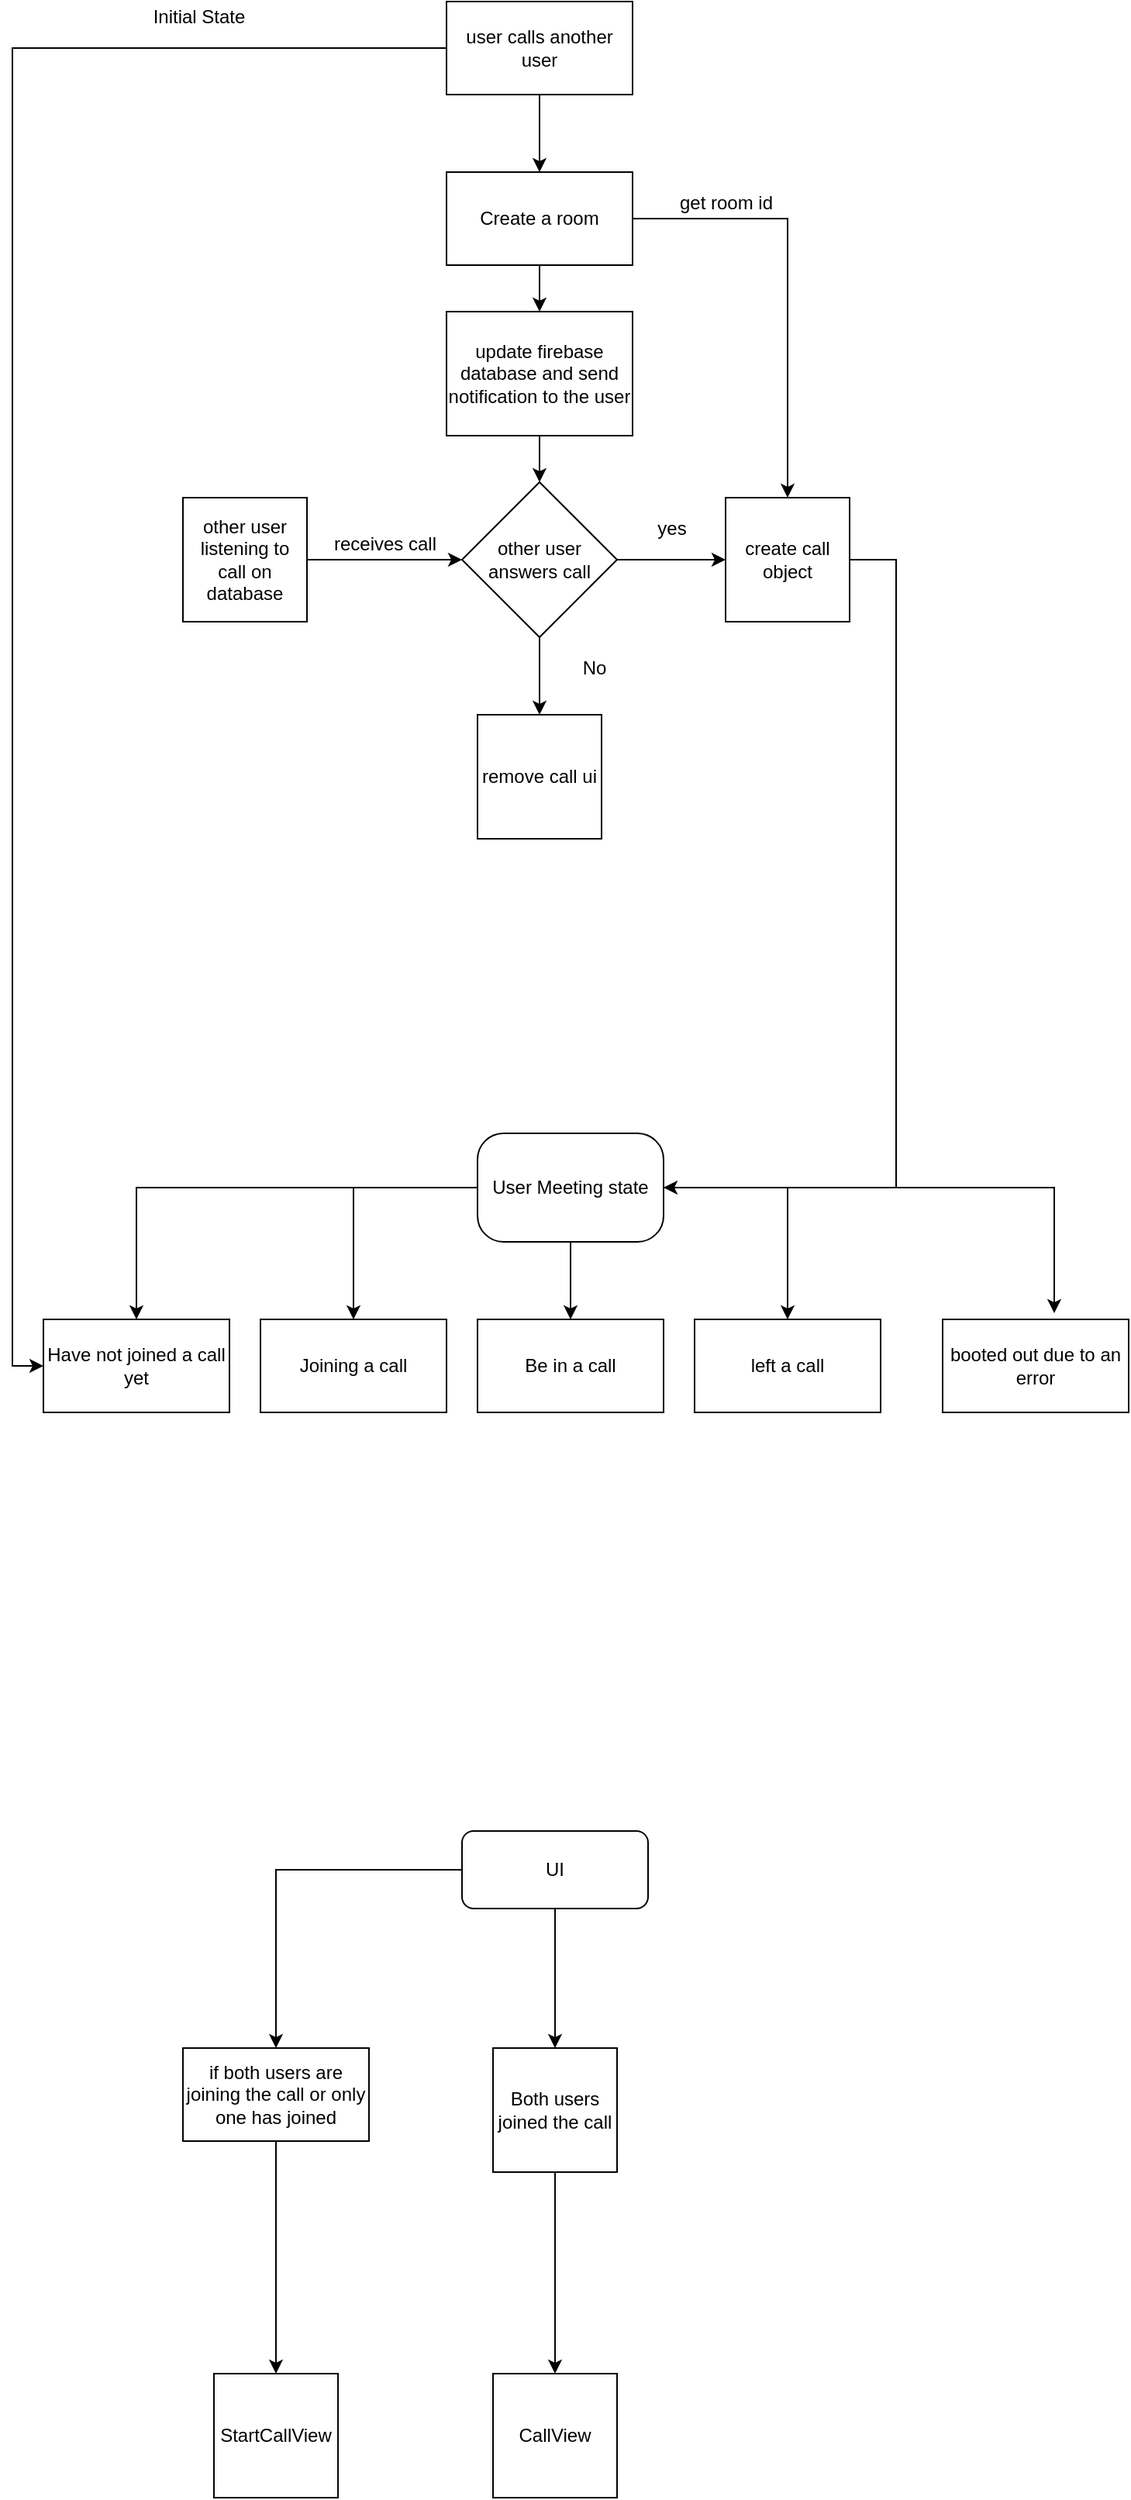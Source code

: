 <mxfile version="15.9.4" type="device"><diagram id="C5RBs43oDa-KdzZeNtuy" name="Page-1"><mxGraphModel dx="1422" dy="833" grid="1" gridSize="10" guides="1" tooltips="1" connect="1" arrows="1" fold="1" page="1" pageScale="1" pageWidth="827" pageHeight="1169" math="0" shadow="0"><root><mxCell id="WIyWlLk6GJQsqaUBKTNV-0"/><mxCell id="WIyWlLk6GJQsqaUBKTNV-1" parent="WIyWlLk6GJQsqaUBKTNV-0"/><mxCell id="WIyWlLk6GJQsqaUBKTNV-2" value="" style="rounded=0;html=1;jettySize=auto;orthogonalLoop=1;fontSize=11;endArrow=block;endFill=0;endSize=8;strokeWidth=1;shadow=0;labelBackgroundColor=none;edgeStyle=orthogonalEdgeStyle;" parent="WIyWlLk6GJQsqaUBKTNV-1" edge="1"><mxGeometry relative="1" as="geometry"><mxPoint x="220" y="120" as="sourcePoint"/></mxGeometry></mxCell><mxCell id="WIyWlLk6GJQsqaUBKTNV-4" value="Yes" style="rounded=0;html=1;jettySize=auto;orthogonalLoop=1;fontSize=11;endArrow=block;endFill=0;endSize=8;strokeWidth=1;shadow=0;labelBackgroundColor=none;edgeStyle=orthogonalEdgeStyle;" parent="WIyWlLk6GJQsqaUBKTNV-1" edge="1"><mxGeometry y="20" relative="1" as="geometry"><mxPoint as="offset"/><mxPoint x="220" y="250.0" as="sourcePoint"/></mxGeometry></mxCell><mxCell id="WIyWlLk6GJQsqaUBKTNV-5" value="No" style="edgeStyle=orthogonalEdgeStyle;rounded=0;html=1;jettySize=auto;orthogonalLoop=1;fontSize=11;endArrow=block;endFill=0;endSize=8;strokeWidth=1;shadow=0;labelBackgroundColor=none;" parent="WIyWlLk6GJQsqaUBKTNV-1" edge="1"><mxGeometry y="10" relative="1" as="geometry"><mxPoint as="offset"/><mxPoint x="270" y="210.0" as="sourcePoint"/></mxGeometry></mxCell><mxCell id="WIyWlLk6GJQsqaUBKTNV-8" value="No" style="rounded=0;html=1;jettySize=auto;orthogonalLoop=1;fontSize=11;endArrow=block;endFill=0;endSize=8;strokeWidth=1;shadow=0;labelBackgroundColor=none;edgeStyle=orthogonalEdgeStyle;" parent="WIyWlLk6GJQsqaUBKTNV-1" edge="1"><mxGeometry x="0.333" y="20" relative="1" as="geometry"><mxPoint as="offset"/><mxPoint x="220" y="370" as="sourcePoint"/></mxGeometry></mxCell><mxCell id="WIyWlLk6GJQsqaUBKTNV-9" value="Yes" style="edgeStyle=orthogonalEdgeStyle;rounded=0;html=1;jettySize=auto;orthogonalLoop=1;fontSize=11;endArrow=block;endFill=0;endSize=8;strokeWidth=1;shadow=0;labelBackgroundColor=none;" parent="WIyWlLk6GJQsqaUBKTNV-1" edge="1"><mxGeometry y="10" relative="1" as="geometry"><mxPoint as="offset"/><mxPoint x="320" y="330.0" as="targetPoint"/></mxGeometry></mxCell><mxCell id="kEgBdNUYzxh4o5viFF4z-6" style="edgeStyle=orthogonalEdgeStyle;rounded=0;orthogonalLoop=1;jettySize=auto;html=1;" parent="WIyWlLk6GJQsqaUBKTNV-1" source="kEgBdNUYzxh4o5viFF4z-0" target="kEgBdNUYzxh4o5viFF4z-1" edge="1"><mxGeometry relative="1" as="geometry"/></mxCell><mxCell id="kEgBdNUYzxh4o5viFF4z-7" style="edgeStyle=orthogonalEdgeStyle;rounded=0;orthogonalLoop=1;jettySize=auto;html=1;" parent="WIyWlLk6GJQsqaUBKTNV-1" source="kEgBdNUYzxh4o5viFF4z-0" target="kEgBdNUYzxh4o5viFF4z-2" edge="1"><mxGeometry relative="1" as="geometry"/></mxCell><mxCell id="kEgBdNUYzxh4o5viFF4z-8" style="edgeStyle=orthogonalEdgeStyle;rounded=0;orthogonalLoop=1;jettySize=auto;html=1;" parent="WIyWlLk6GJQsqaUBKTNV-1" source="kEgBdNUYzxh4o5viFF4z-0" target="kEgBdNUYzxh4o5viFF4z-3" edge="1"><mxGeometry relative="1" as="geometry"/></mxCell><mxCell id="kEgBdNUYzxh4o5viFF4z-9" style="edgeStyle=orthogonalEdgeStyle;rounded=0;orthogonalLoop=1;jettySize=auto;html=1;entryX=0.5;entryY=0;entryDx=0;entryDy=0;" parent="WIyWlLk6GJQsqaUBKTNV-1" source="kEgBdNUYzxh4o5viFF4z-0" target="kEgBdNUYzxh4o5viFF4z-4" edge="1"><mxGeometry relative="1" as="geometry"/></mxCell><mxCell id="kEgBdNUYzxh4o5viFF4z-10" style="edgeStyle=orthogonalEdgeStyle;rounded=0;orthogonalLoop=1;jettySize=auto;html=1;entryX=0.6;entryY=-0.067;entryDx=0;entryDy=0;entryPerimeter=0;" parent="WIyWlLk6GJQsqaUBKTNV-1" source="kEgBdNUYzxh4o5viFF4z-0" target="kEgBdNUYzxh4o5viFF4z-5" edge="1"><mxGeometry relative="1" as="geometry"/></mxCell><mxCell id="kEgBdNUYzxh4o5viFF4z-0" value="User Meeting state" style="rounded=1;whiteSpace=wrap;html=1;arcSize=24;" parent="WIyWlLk6GJQsqaUBKTNV-1" vertex="1"><mxGeometry x="340" y="750" width="120" height="70" as="geometry"/></mxCell><mxCell id="kEgBdNUYzxh4o5viFF4z-1" value="Have not joined a call yet" style="rounded=0;whiteSpace=wrap;html=1;" parent="WIyWlLk6GJQsqaUBKTNV-1" vertex="1"><mxGeometry x="60" y="870" width="120" height="60" as="geometry"/></mxCell><mxCell id="kEgBdNUYzxh4o5viFF4z-2" value="Joining a call" style="rounded=0;whiteSpace=wrap;html=1;" parent="WIyWlLk6GJQsqaUBKTNV-1" vertex="1"><mxGeometry x="200" y="870" width="120" height="60" as="geometry"/></mxCell><mxCell id="kEgBdNUYzxh4o5viFF4z-3" value="Be in a call" style="rounded=0;whiteSpace=wrap;html=1;" parent="WIyWlLk6GJQsqaUBKTNV-1" vertex="1"><mxGeometry x="340" y="870" width="120" height="60" as="geometry"/></mxCell><mxCell id="kEgBdNUYzxh4o5viFF4z-4" value="left a call" style="rounded=0;whiteSpace=wrap;html=1;" parent="WIyWlLk6GJQsqaUBKTNV-1" vertex="1"><mxGeometry x="480" y="870" width="120" height="60" as="geometry"/></mxCell><mxCell id="kEgBdNUYzxh4o5viFF4z-5" value="booted out due to an error" style="rounded=0;whiteSpace=wrap;html=1;" parent="WIyWlLk6GJQsqaUBKTNV-1" vertex="1"><mxGeometry x="640" y="870" width="120" height="60" as="geometry"/></mxCell><mxCell id="kEgBdNUYzxh4o5viFF4z-12" style="edgeStyle=orthogonalEdgeStyle;rounded=0;orthogonalLoop=1;jettySize=auto;html=1;" parent="WIyWlLk6GJQsqaUBKTNV-1" source="kEgBdNUYzxh4o5viFF4z-11" target="kEgBdNUYzxh4o5viFF4z-13" edge="1"><mxGeometry relative="1" as="geometry"><mxPoint x="380" y="160" as="targetPoint"/></mxGeometry></mxCell><mxCell id="kEgBdNUYzxh4o5viFF4z-33" style="edgeStyle=orthogonalEdgeStyle;rounded=0;orthogonalLoop=1;jettySize=auto;html=1;entryX=0;entryY=0.5;entryDx=0;entryDy=0;" parent="WIyWlLk6GJQsqaUBKTNV-1" source="kEgBdNUYzxh4o5viFF4z-11" target="kEgBdNUYzxh4o5viFF4z-1" edge="1"><mxGeometry relative="1" as="geometry"/></mxCell><mxCell id="kEgBdNUYzxh4o5viFF4z-11" value="user calls another user" style="rounded=0;whiteSpace=wrap;html=1;" parent="WIyWlLk6GJQsqaUBKTNV-1" vertex="1"><mxGeometry x="320" y="20" width="120" height="60" as="geometry"/></mxCell><mxCell id="kEgBdNUYzxh4o5viFF4z-14" style="edgeStyle=orthogonalEdgeStyle;rounded=0;orthogonalLoop=1;jettySize=auto;html=1;" parent="WIyWlLk6GJQsqaUBKTNV-1" source="kEgBdNUYzxh4o5viFF4z-13" target="kEgBdNUYzxh4o5viFF4z-15" edge="1"><mxGeometry relative="1" as="geometry"><mxPoint x="380" y="240" as="targetPoint"/></mxGeometry></mxCell><mxCell id="kEgBdNUYzxh4o5viFF4z-26" style="edgeStyle=orthogonalEdgeStyle;rounded=0;orthogonalLoop=1;jettySize=auto;html=1;entryX=0.5;entryY=0;entryDx=0;entryDy=0;" parent="WIyWlLk6GJQsqaUBKTNV-1" source="kEgBdNUYzxh4o5viFF4z-13" target="kEgBdNUYzxh4o5viFF4z-20" edge="1"><mxGeometry relative="1" as="geometry"/></mxCell><mxCell id="kEgBdNUYzxh4o5viFF4z-13" value="Create a room" style="rounded=0;whiteSpace=wrap;html=1;" parent="WIyWlLk6GJQsqaUBKTNV-1" vertex="1"><mxGeometry x="320" y="130" width="120" height="60" as="geometry"/></mxCell><mxCell id="kEgBdNUYzxh4o5viFF4z-16" style="edgeStyle=orthogonalEdgeStyle;rounded=0;orthogonalLoop=1;jettySize=auto;html=1;" parent="WIyWlLk6GJQsqaUBKTNV-1" source="kEgBdNUYzxh4o5viFF4z-15" target="kEgBdNUYzxh4o5viFF4z-18" edge="1"><mxGeometry relative="1" as="geometry"><mxPoint x="380.059" y="320.0" as="targetPoint"/></mxGeometry></mxCell><mxCell id="kEgBdNUYzxh4o5viFF4z-15" value="update firebase database and send notification to the user" style="rounded=0;whiteSpace=wrap;html=1;" parent="WIyWlLk6GJQsqaUBKTNV-1" vertex="1"><mxGeometry x="320" y="220" width="120" height="80" as="geometry"/></mxCell><mxCell id="kEgBdNUYzxh4o5viFF4z-19" style="edgeStyle=orthogonalEdgeStyle;rounded=0;orthogonalLoop=1;jettySize=auto;html=1;" parent="WIyWlLk6GJQsqaUBKTNV-1" source="kEgBdNUYzxh4o5viFF4z-18" target="kEgBdNUYzxh4o5viFF4z-20" edge="1"><mxGeometry relative="1" as="geometry"><mxPoint x="540" y="380.0" as="targetPoint"/></mxGeometry></mxCell><mxCell id="kEgBdNUYzxh4o5viFF4z-24" style="edgeStyle=orthogonalEdgeStyle;rounded=0;orthogonalLoop=1;jettySize=auto;html=1;" parent="WIyWlLk6GJQsqaUBKTNV-1" source="kEgBdNUYzxh4o5viFF4z-18" target="kEgBdNUYzxh4o5viFF4z-25" edge="1"><mxGeometry relative="1" as="geometry"><mxPoint x="380" y="480.0" as="targetPoint"/></mxGeometry></mxCell><mxCell id="kEgBdNUYzxh4o5viFF4z-18" value="other user answers call" style="rhombus;whiteSpace=wrap;html=1;" parent="WIyWlLk6GJQsqaUBKTNV-1" vertex="1"><mxGeometry x="330" y="330" width="100" height="100" as="geometry"/></mxCell><mxCell id="kEgBdNUYzxh4o5viFF4z-23" style="edgeStyle=orthogonalEdgeStyle;rounded=0;orthogonalLoop=1;jettySize=auto;html=1;" parent="WIyWlLk6GJQsqaUBKTNV-1" source="kEgBdNUYzxh4o5viFF4z-20" target="kEgBdNUYzxh4o5viFF4z-0" edge="1"><mxGeometry relative="1" as="geometry"><Array as="points"><mxPoint x="610" y="380"/><mxPoint x="610" y="785"/></Array></mxGeometry></mxCell><mxCell id="kEgBdNUYzxh4o5viFF4z-20" value="create call object" style="whiteSpace=wrap;html=1;aspect=fixed;" parent="WIyWlLk6GJQsqaUBKTNV-1" vertex="1"><mxGeometry x="500" y="340.0" width="80" height="80" as="geometry"/></mxCell><mxCell id="kEgBdNUYzxh4o5viFF4z-21" value="yes" style="text;html=1;align=center;verticalAlign=middle;resizable=0;points=[];autosize=1;strokeColor=none;fillColor=none;" parent="WIyWlLk6GJQsqaUBKTNV-1" vertex="1"><mxGeometry x="450" y="350" width="30" height="20" as="geometry"/></mxCell><mxCell id="kEgBdNUYzxh4o5viFF4z-25" value="remove call ui" style="whiteSpace=wrap;html=1;aspect=fixed;" parent="WIyWlLk6GJQsqaUBKTNV-1" vertex="1"><mxGeometry x="340" y="480.0" width="80" height="80" as="geometry"/></mxCell><mxCell id="kEgBdNUYzxh4o5viFF4z-27" value="get room id" style="text;html=1;align=center;verticalAlign=middle;resizable=0;points=[];autosize=1;strokeColor=none;fillColor=none;" parent="WIyWlLk6GJQsqaUBKTNV-1" vertex="1"><mxGeometry x="460" y="140" width="80" height="20" as="geometry"/></mxCell><mxCell id="kEgBdNUYzxh4o5viFF4z-28" value="No" style="text;html=1;align=center;verticalAlign=middle;resizable=0;points=[];autosize=1;strokeColor=none;fillColor=none;" parent="WIyWlLk6GJQsqaUBKTNV-1" vertex="1"><mxGeometry x="400" y="440" width="30" height="20" as="geometry"/></mxCell><mxCell id="kEgBdNUYzxh4o5viFF4z-30" value="Initial State" style="text;html=1;align=center;verticalAlign=middle;resizable=0;points=[];autosize=1;strokeColor=none;fillColor=none;" parent="WIyWlLk6GJQsqaUBKTNV-1" vertex="1"><mxGeometry x="125" y="20" width="70" height="20" as="geometry"/></mxCell><mxCell id="kEgBdNUYzxh4o5viFF4z-37" style="edgeStyle=orthogonalEdgeStyle;rounded=0;orthogonalLoop=1;jettySize=auto;html=1;" parent="WIyWlLk6GJQsqaUBKTNV-1" source="kEgBdNUYzxh4o5viFF4z-36" target="kEgBdNUYzxh4o5viFF4z-38" edge="1"><mxGeometry relative="1" as="geometry"><mxPoint x="260" y="1270" as="targetPoint"/></mxGeometry></mxCell><mxCell id="kEgBdNUYzxh4o5viFF4z-41" style="edgeStyle=orthogonalEdgeStyle;rounded=0;orthogonalLoop=1;jettySize=auto;html=1;" parent="WIyWlLk6GJQsqaUBKTNV-1" source="kEgBdNUYzxh4o5viFF4z-36" target="kEgBdNUYzxh4o5viFF4z-42" edge="1"><mxGeometry relative="1" as="geometry"><mxPoint x="400" y="1550" as="targetPoint"/></mxGeometry></mxCell><mxCell id="kEgBdNUYzxh4o5viFF4z-36" value="UI" style="rounded=1;whiteSpace=wrap;html=1;" parent="WIyWlLk6GJQsqaUBKTNV-1" vertex="1"><mxGeometry x="330" y="1200" width="120" height="50" as="geometry"/></mxCell><mxCell id="kEgBdNUYzxh4o5viFF4z-39" style="edgeStyle=orthogonalEdgeStyle;rounded=0;orthogonalLoop=1;jettySize=auto;html=1;" parent="WIyWlLk6GJQsqaUBKTNV-1" source="kEgBdNUYzxh4o5viFF4z-38" target="kEgBdNUYzxh4o5viFF4z-40" edge="1"><mxGeometry relative="1" as="geometry"><mxPoint x="180" y="1750" as="targetPoint"/></mxGeometry></mxCell><mxCell id="kEgBdNUYzxh4o5viFF4z-38" value="if both users are joining the call or only one has joined" style="rounded=0;whiteSpace=wrap;html=1;" parent="WIyWlLk6GJQsqaUBKTNV-1" vertex="1"><mxGeometry x="150" y="1340" width="120" height="60" as="geometry"/></mxCell><mxCell id="kEgBdNUYzxh4o5viFF4z-40" value="StartCallView" style="whiteSpace=wrap;html=1;aspect=fixed;" parent="WIyWlLk6GJQsqaUBKTNV-1" vertex="1"><mxGeometry x="170" y="1550" width="80" height="80" as="geometry"/></mxCell><mxCell id="kEgBdNUYzxh4o5viFF4z-43" style="edgeStyle=orthogonalEdgeStyle;rounded=0;orthogonalLoop=1;jettySize=auto;html=1;" parent="WIyWlLk6GJQsqaUBKTNV-1" source="kEgBdNUYzxh4o5viFF4z-42" target="kEgBdNUYzxh4o5viFF4z-44" edge="1"><mxGeometry relative="1" as="geometry"><mxPoint x="400" y="1700" as="targetPoint"/></mxGeometry></mxCell><mxCell id="kEgBdNUYzxh4o5viFF4z-42" value="Both users joined the call" style="whiteSpace=wrap;html=1;aspect=fixed;" parent="WIyWlLk6GJQsqaUBKTNV-1" vertex="1"><mxGeometry x="350" y="1340" width="80" height="80" as="geometry"/></mxCell><mxCell id="kEgBdNUYzxh4o5viFF4z-44" value="CallView" style="whiteSpace=wrap;html=1;aspect=fixed;" parent="WIyWlLk6GJQsqaUBKTNV-1" vertex="1"><mxGeometry x="350" y="1550" width="80" height="80" as="geometry"/></mxCell><mxCell id="kEgBdNUYzxh4o5viFF4z-46" style="edgeStyle=orthogonalEdgeStyle;rounded=0;orthogonalLoop=1;jettySize=auto;html=1;entryX=0;entryY=0.5;entryDx=0;entryDy=0;" parent="WIyWlLk6GJQsqaUBKTNV-1" source="kEgBdNUYzxh4o5viFF4z-45" target="kEgBdNUYzxh4o5viFF4z-18" edge="1"><mxGeometry relative="1" as="geometry"/></mxCell><mxCell id="kEgBdNUYzxh4o5viFF4z-45" value="other user listening to call on database" style="whiteSpace=wrap;html=1;aspect=fixed;" parent="WIyWlLk6GJQsqaUBKTNV-1" vertex="1"><mxGeometry x="150" y="340" width="80" height="80" as="geometry"/></mxCell><mxCell id="kEgBdNUYzxh4o5viFF4z-47" value="receives call" style="text;html=1;align=center;verticalAlign=middle;resizable=0;points=[];autosize=1;strokeColor=none;fillColor=none;" parent="WIyWlLk6GJQsqaUBKTNV-1" vertex="1"><mxGeometry x="240" y="360" width="80" height="20" as="geometry"/></mxCell></root></mxGraphModel></diagram></mxfile>